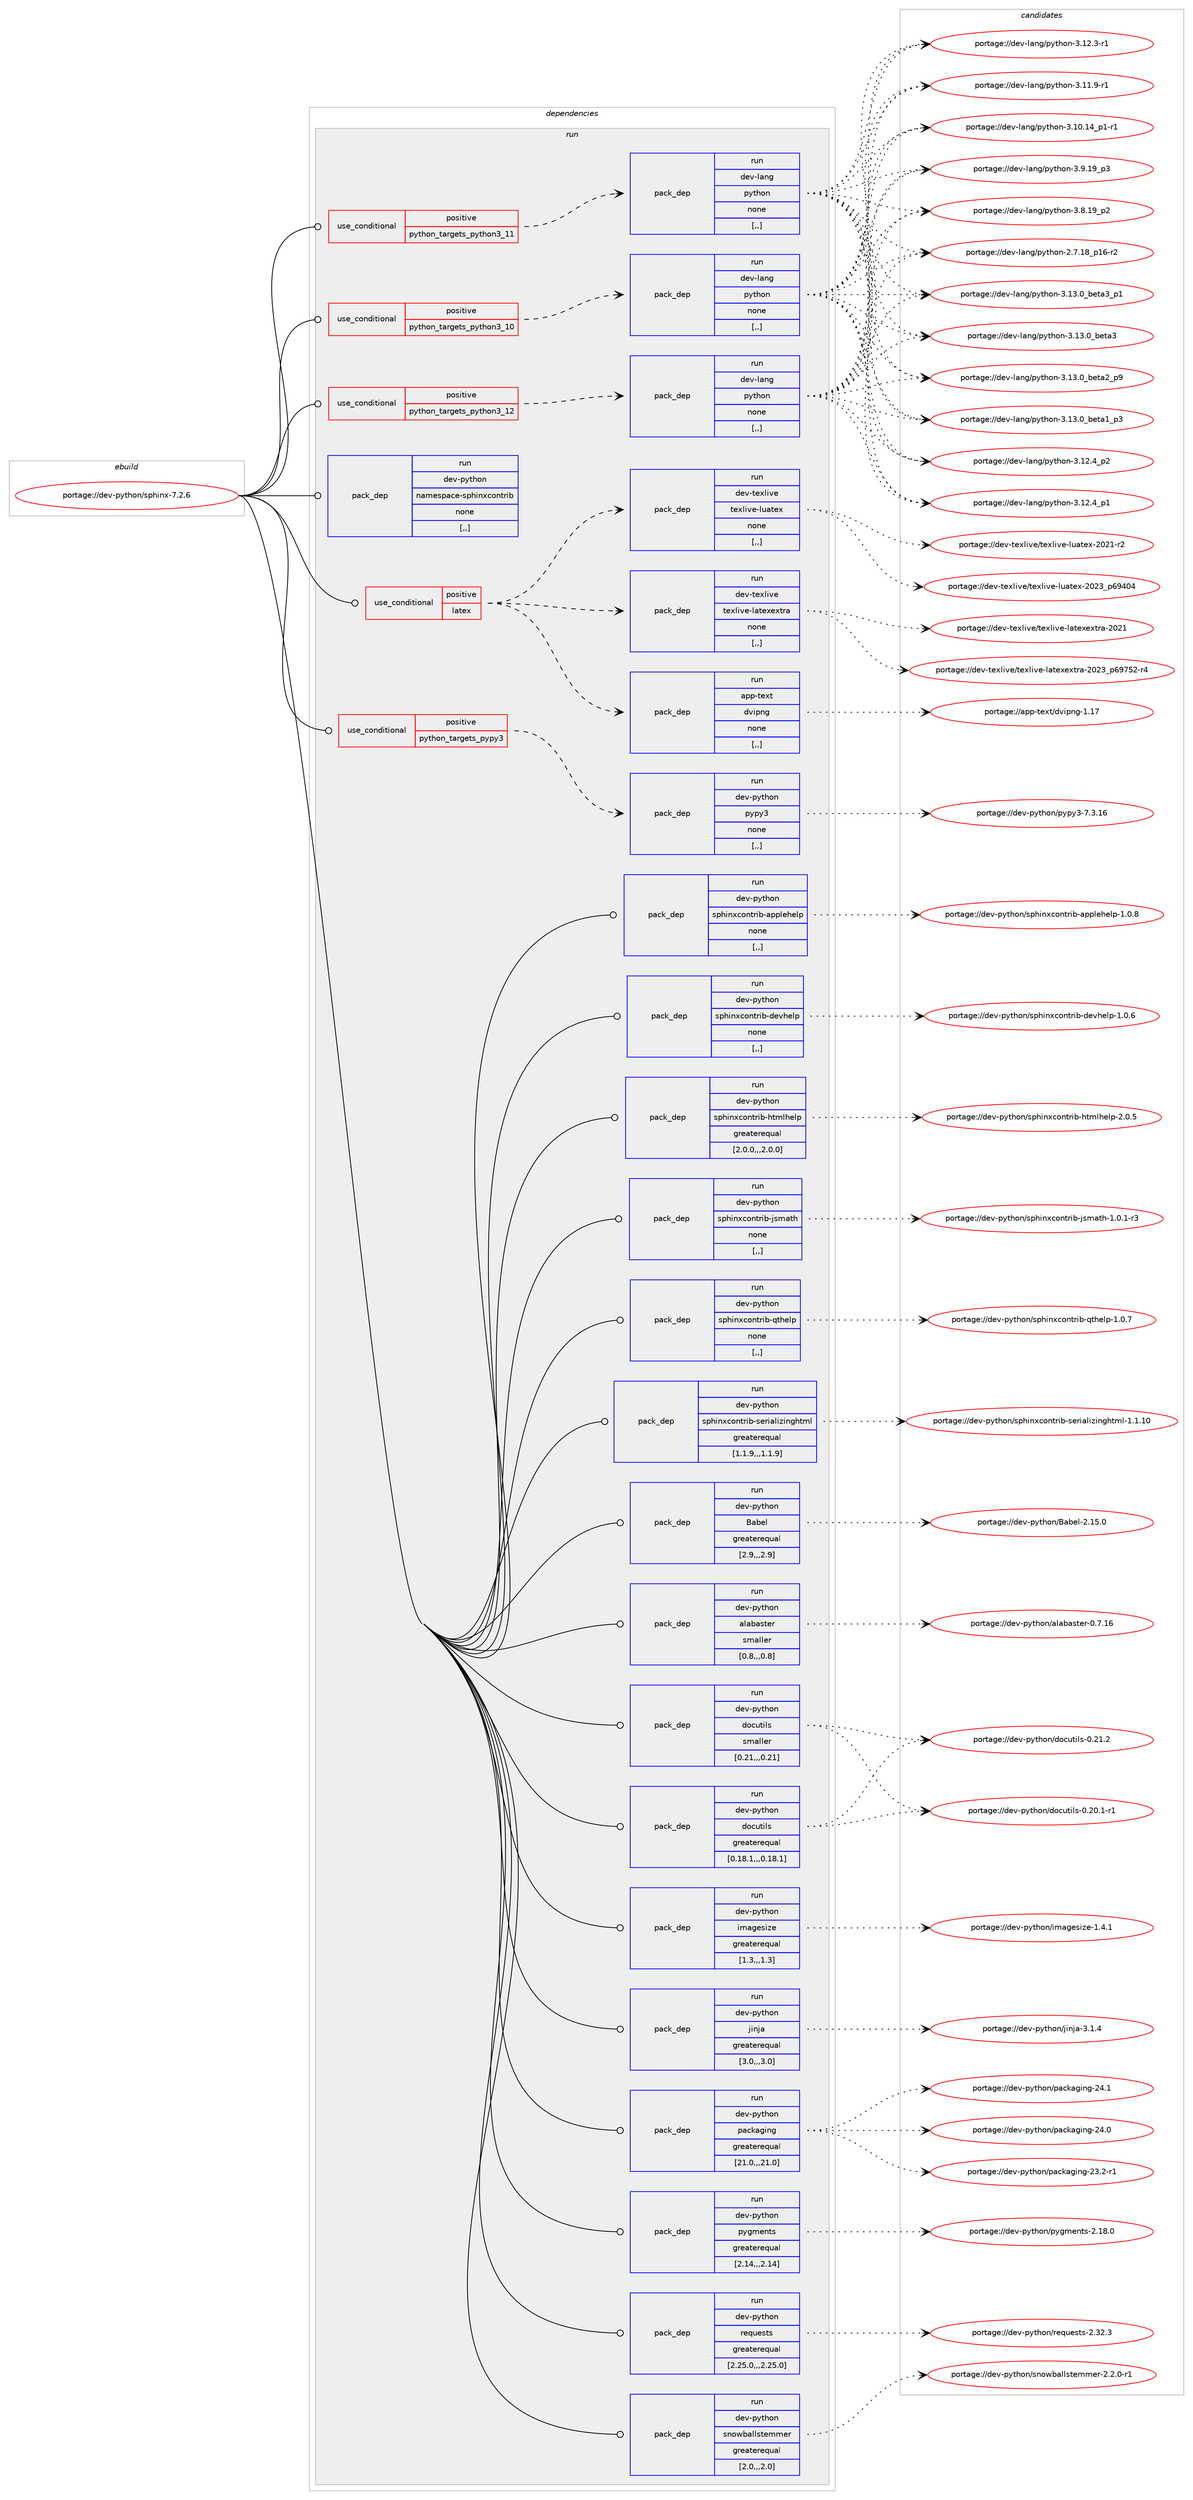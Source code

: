 digraph prolog {

# *************
# Graph options
# *************

newrank=true;
concentrate=true;
compound=true;
graph [rankdir=LR,fontname=Helvetica,fontsize=10,ranksep=1.5];#, ranksep=2.5, nodesep=0.2];
edge  [arrowhead=vee];
node  [fontname=Helvetica,fontsize=10];

# **********
# The ebuild
# **********

subgraph cluster_leftcol {
color=gray;
rank=same;
label=<<i>ebuild</i>>;
id [label="portage://dev-python/sphinx-7.2.6", color=red, width=4, href="../dev-python/sphinx-7.2.6.svg"];
}

# ****************
# The dependencies
# ****************

subgraph cluster_midcol {
color=gray;
label=<<i>dependencies</i>>;
subgraph cluster_compile {
fillcolor="#eeeeee";
style=filled;
label=<<i>compile</i>>;
}
subgraph cluster_compileandrun {
fillcolor="#eeeeee";
style=filled;
label=<<i>compile and run</i>>;
}
subgraph cluster_run {
fillcolor="#eeeeee";
style=filled;
label=<<i>run</i>>;
subgraph cond39345 {
dependency162600 [label=<<TABLE BORDER="0" CELLBORDER="1" CELLSPACING="0" CELLPADDING="4"><TR><TD ROWSPAN="3" CELLPADDING="10">use_conditional</TD></TR><TR><TD>positive</TD></TR><TR><TD>latex</TD></TR></TABLE>>, shape=none, color=red];
subgraph pack121995 {
dependency162601 [label=<<TABLE BORDER="0" CELLBORDER="1" CELLSPACING="0" CELLPADDING="4" WIDTH="220"><TR><TD ROWSPAN="6" CELLPADDING="30">pack_dep</TD></TR><TR><TD WIDTH="110">run</TD></TR><TR><TD>dev-texlive</TD></TR><TR><TD>texlive-latexextra</TD></TR><TR><TD>none</TD></TR><TR><TD>[,,]</TD></TR></TABLE>>, shape=none, color=blue];
}
dependency162600:e -> dependency162601:w [weight=20,style="dashed",arrowhead="vee"];
subgraph pack121996 {
dependency162602 [label=<<TABLE BORDER="0" CELLBORDER="1" CELLSPACING="0" CELLPADDING="4" WIDTH="220"><TR><TD ROWSPAN="6" CELLPADDING="30">pack_dep</TD></TR><TR><TD WIDTH="110">run</TD></TR><TR><TD>dev-texlive</TD></TR><TR><TD>texlive-luatex</TD></TR><TR><TD>none</TD></TR><TR><TD>[,,]</TD></TR></TABLE>>, shape=none, color=blue];
}
dependency162600:e -> dependency162602:w [weight=20,style="dashed",arrowhead="vee"];
subgraph pack121997 {
dependency162603 [label=<<TABLE BORDER="0" CELLBORDER="1" CELLSPACING="0" CELLPADDING="4" WIDTH="220"><TR><TD ROWSPAN="6" CELLPADDING="30">pack_dep</TD></TR><TR><TD WIDTH="110">run</TD></TR><TR><TD>app-text</TD></TR><TR><TD>dvipng</TD></TR><TR><TD>none</TD></TR><TR><TD>[,,]</TD></TR></TABLE>>, shape=none, color=blue];
}
dependency162600:e -> dependency162603:w [weight=20,style="dashed",arrowhead="vee"];
}
id:e -> dependency162600:w [weight=20,style="solid",arrowhead="odot"];
subgraph cond39346 {
dependency162604 [label=<<TABLE BORDER="0" CELLBORDER="1" CELLSPACING="0" CELLPADDING="4"><TR><TD ROWSPAN="3" CELLPADDING="10">use_conditional</TD></TR><TR><TD>positive</TD></TR><TR><TD>python_targets_pypy3</TD></TR></TABLE>>, shape=none, color=red];
subgraph pack121998 {
dependency162605 [label=<<TABLE BORDER="0" CELLBORDER="1" CELLSPACING="0" CELLPADDING="4" WIDTH="220"><TR><TD ROWSPAN="6" CELLPADDING="30">pack_dep</TD></TR><TR><TD WIDTH="110">run</TD></TR><TR><TD>dev-python</TD></TR><TR><TD>pypy3</TD></TR><TR><TD>none</TD></TR><TR><TD>[,,]</TD></TR></TABLE>>, shape=none, color=blue];
}
dependency162604:e -> dependency162605:w [weight=20,style="dashed",arrowhead="vee"];
}
id:e -> dependency162604:w [weight=20,style="solid",arrowhead="odot"];
subgraph cond39347 {
dependency162606 [label=<<TABLE BORDER="0" CELLBORDER="1" CELLSPACING="0" CELLPADDING="4"><TR><TD ROWSPAN="3" CELLPADDING="10">use_conditional</TD></TR><TR><TD>positive</TD></TR><TR><TD>python_targets_python3_10</TD></TR></TABLE>>, shape=none, color=red];
subgraph pack121999 {
dependency162607 [label=<<TABLE BORDER="0" CELLBORDER="1" CELLSPACING="0" CELLPADDING="4" WIDTH="220"><TR><TD ROWSPAN="6" CELLPADDING="30">pack_dep</TD></TR><TR><TD WIDTH="110">run</TD></TR><TR><TD>dev-lang</TD></TR><TR><TD>python</TD></TR><TR><TD>none</TD></TR><TR><TD>[,,]</TD></TR></TABLE>>, shape=none, color=blue];
}
dependency162606:e -> dependency162607:w [weight=20,style="dashed",arrowhead="vee"];
}
id:e -> dependency162606:w [weight=20,style="solid",arrowhead="odot"];
subgraph cond39348 {
dependency162608 [label=<<TABLE BORDER="0" CELLBORDER="1" CELLSPACING="0" CELLPADDING="4"><TR><TD ROWSPAN="3" CELLPADDING="10">use_conditional</TD></TR><TR><TD>positive</TD></TR><TR><TD>python_targets_python3_11</TD></TR></TABLE>>, shape=none, color=red];
subgraph pack122000 {
dependency162609 [label=<<TABLE BORDER="0" CELLBORDER="1" CELLSPACING="0" CELLPADDING="4" WIDTH="220"><TR><TD ROWSPAN="6" CELLPADDING="30">pack_dep</TD></TR><TR><TD WIDTH="110">run</TD></TR><TR><TD>dev-lang</TD></TR><TR><TD>python</TD></TR><TR><TD>none</TD></TR><TR><TD>[,,]</TD></TR></TABLE>>, shape=none, color=blue];
}
dependency162608:e -> dependency162609:w [weight=20,style="dashed",arrowhead="vee"];
}
id:e -> dependency162608:w [weight=20,style="solid",arrowhead="odot"];
subgraph cond39349 {
dependency162610 [label=<<TABLE BORDER="0" CELLBORDER="1" CELLSPACING="0" CELLPADDING="4"><TR><TD ROWSPAN="3" CELLPADDING="10">use_conditional</TD></TR><TR><TD>positive</TD></TR><TR><TD>python_targets_python3_12</TD></TR></TABLE>>, shape=none, color=red];
subgraph pack122001 {
dependency162611 [label=<<TABLE BORDER="0" CELLBORDER="1" CELLSPACING="0" CELLPADDING="4" WIDTH="220"><TR><TD ROWSPAN="6" CELLPADDING="30">pack_dep</TD></TR><TR><TD WIDTH="110">run</TD></TR><TR><TD>dev-lang</TD></TR><TR><TD>python</TD></TR><TR><TD>none</TD></TR><TR><TD>[,,]</TD></TR></TABLE>>, shape=none, color=blue];
}
dependency162610:e -> dependency162611:w [weight=20,style="dashed",arrowhead="vee"];
}
id:e -> dependency162610:w [weight=20,style="solid",arrowhead="odot"];
subgraph pack122002 {
dependency162612 [label=<<TABLE BORDER="0" CELLBORDER="1" CELLSPACING="0" CELLPADDING="4" WIDTH="220"><TR><TD ROWSPAN="6" CELLPADDING="30">pack_dep</TD></TR><TR><TD WIDTH="110">run</TD></TR><TR><TD>dev-python</TD></TR><TR><TD>Babel</TD></TR><TR><TD>greaterequal</TD></TR><TR><TD>[2.9,,,2.9]</TD></TR></TABLE>>, shape=none, color=blue];
}
id:e -> dependency162612:w [weight=20,style="solid",arrowhead="odot"];
subgraph pack122003 {
dependency162613 [label=<<TABLE BORDER="0" CELLBORDER="1" CELLSPACING="0" CELLPADDING="4" WIDTH="220"><TR><TD ROWSPAN="6" CELLPADDING="30">pack_dep</TD></TR><TR><TD WIDTH="110">run</TD></TR><TR><TD>dev-python</TD></TR><TR><TD>alabaster</TD></TR><TR><TD>smaller</TD></TR><TR><TD>[0.8,,,0.8]</TD></TR></TABLE>>, shape=none, color=blue];
}
id:e -> dependency162613:w [weight=20,style="solid",arrowhead="odot"];
subgraph pack122004 {
dependency162614 [label=<<TABLE BORDER="0" CELLBORDER="1" CELLSPACING="0" CELLPADDING="4" WIDTH="220"><TR><TD ROWSPAN="6" CELLPADDING="30">pack_dep</TD></TR><TR><TD WIDTH="110">run</TD></TR><TR><TD>dev-python</TD></TR><TR><TD>docutils</TD></TR><TR><TD>greaterequal</TD></TR><TR><TD>[0.18.1,,,0.18.1]</TD></TR></TABLE>>, shape=none, color=blue];
}
id:e -> dependency162614:w [weight=20,style="solid",arrowhead="odot"];
subgraph pack122005 {
dependency162615 [label=<<TABLE BORDER="0" CELLBORDER="1" CELLSPACING="0" CELLPADDING="4" WIDTH="220"><TR><TD ROWSPAN="6" CELLPADDING="30">pack_dep</TD></TR><TR><TD WIDTH="110">run</TD></TR><TR><TD>dev-python</TD></TR><TR><TD>docutils</TD></TR><TR><TD>smaller</TD></TR><TR><TD>[0.21,,,0.21]</TD></TR></TABLE>>, shape=none, color=blue];
}
id:e -> dependency162615:w [weight=20,style="solid",arrowhead="odot"];
subgraph pack122006 {
dependency162616 [label=<<TABLE BORDER="0" CELLBORDER="1" CELLSPACING="0" CELLPADDING="4" WIDTH="220"><TR><TD ROWSPAN="6" CELLPADDING="30">pack_dep</TD></TR><TR><TD WIDTH="110">run</TD></TR><TR><TD>dev-python</TD></TR><TR><TD>imagesize</TD></TR><TR><TD>greaterequal</TD></TR><TR><TD>[1.3,,,1.3]</TD></TR></TABLE>>, shape=none, color=blue];
}
id:e -> dependency162616:w [weight=20,style="solid",arrowhead="odot"];
subgraph pack122007 {
dependency162617 [label=<<TABLE BORDER="0" CELLBORDER="1" CELLSPACING="0" CELLPADDING="4" WIDTH="220"><TR><TD ROWSPAN="6" CELLPADDING="30">pack_dep</TD></TR><TR><TD WIDTH="110">run</TD></TR><TR><TD>dev-python</TD></TR><TR><TD>jinja</TD></TR><TR><TD>greaterequal</TD></TR><TR><TD>[3.0,,,3.0]</TD></TR></TABLE>>, shape=none, color=blue];
}
id:e -> dependency162617:w [weight=20,style="solid",arrowhead="odot"];
subgraph pack122008 {
dependency162618 [label=<<TABLE BORDER="0" CELLBORDER="1" CELLSPACING="0" CELLPADDING="4" WIDTH="220"><TR><TD ROWSPAN="6" CELLPADDING="30">pack_dep</TD></TR><TR><TD WIDTH="110">run</TD></TR><TR><TD>dev-python</TD></TR><TR><TD>packaging</TD></TR><TR><TD>greaterequal</TD></TR><TR><TD>[21.0,,,21.0]</TD></TR></TABLE>>, shape=none, color=blue];
}
id:e -> dependency162618:w [weight=20,style="solid",arrowhead="odot"];
subgraph pack122009 {
dependency162619 [label=<<TABLE BORDER="0" CELLBORDER="1" CELLSPACING="0" CELLPADDING="4" WIDTH="220"><TR><TD ROWSPAN="6" CELLPADDING="30">pack_dep</TD></TR><TR><TD WIDTH="110">run</TD></TR><TR><TD>dev-python</TD></TR><TR><TD>pygments</TD></TR><TR><TD>greaterequal</TD></TR><TR><TD>[2.14,,,2.14]</TD></TR></TABLE>>, shape=none, color=blue];
}
id:e -> dependency162619:w [weight=20,style="solid",arrowhead="odot"];
subgraph pack122010 {
dependency162620 [label=<<TABLE BORDER="0" CELLBORDER="1" CELLSPACING="0" CELLPADDING="4" WIDTH="220"><TR><TD ROWSPAN="6" CELLPADDING="30">pack_dep</TD></TR><TR><TD WIDTH="110">run</TD></TR><TR><TD>dev-python</TD></TR><TR><TD>requests</TD></TR><TR><TD>greaterequal</TD></TR><TR><TD>[2.25.0,,,2.25.0]</TD></TR></TABLE>>, shape=none, color=blue];
}
id:e -> dependency162620:w [weight=20,style="solid",arrowhead="odot"];
subgraph pack122011 {
dependency162621 [label=<<TABLE BORDER="0" CELLBORDER="1" CELLSPACING="0" CELLPADDING="4" WIDTH="220"><TR><TD ROWSPAN="6" CELLPADDING="30">pack_dep</TD></TR><TR><TD WIDTH="110">run</TD></TR><TR><TD>dev-python</TD></TR><TR><TD>snowballstemmer</TD></TR><TR><TD>greaterequal</TD></TR><TR><TD>[2.0,,,2.0]</TD></TR></TABLE>>, shape=none, color=blue];
}
id:e -> dependency162621:w [weight=20,style="solid",arrowhead="odot"];
subgraph pack122012 {
dependency162622 [label=<<TABLE BORDER="0" CELLBORDER="1" CELLSPACING="0" CELLPADDING="4" WIDTH="220"><TR><TD ROWSPAN="6" CELLPADDING="30">pack_dep</TD></TR><TR><TD WIDTH="110">run</TD></TR><TR><TD>dev-python</TD></TR><TR><TD>sphinxcontrib-applehelp</TD></TR><TR><TD>none</TD></TR><TR><TD>[,,]</TD></TR></TABLE>>, shape=none, color=blue];
}
id:e -> dependency162622:w [weight=20,style="solid",arrowhead="odot"];
subgraph pack122013 {
dependency162623 [label=<<TABLE BORDER="0" CELLBORDER="1" CELLSPACING="0" CELLPADDING="4" WIDTH="220"><TR><TD ROWSPAN="6" CELLPADDING="30">pack_dep</TD></TR><TR><TD WIDTH="110">run</TD></TR><TR><TD>dev-python</TD></TR><TR><TD>sphinxcontrib-devhelp</TD></TR><TR><TD>none</TD></TR><TR><TD>[,,]</TD></TR></TABLE>>, shape=none, color=blue];
}
id:e -> dependency162623:w [weight=20,style="solid",arrowhead="odot"];
subgraph pack122014 {
dependency162624 [label=<<TABLE BORDER="0" CELLBORDER="1" CELLSPACING="0" CELLPADDING="4" WIDTH="220"><TR><TD ROWSPAN="6" CELLPADDING="30">pack_dep</TD></TR><TR><TD WIDTH="110">run</TD></TR><TR><TD>dev-python</TD></TR><TR><TD>sphinxcontrib-htmlhelp</TD></TR><TR><TD>greaterequal</TD></TR><TR><TD>[2.0.0,,,2.0.0]</TD></TR></TABLE>>, shape=none, color=blue];
}
id:e -> dependency162624:w [weight=20,style="solid",arrowhead="odot"];
subgraph pack122015 {
dependency162625 [label=<<TABLE BORDER="0" CELLBORDER="1" CELLSPACING="0" CELLPADDING="4" WIDTH="220"><TR><TD ROWSPAN="6" CELLPADDING="30">pack_dep</TD></TR><TR><TD WIDTH="110">run</TD></TR><TR><TD>dev-python</TD></TR><TR><TD>sphinxcontrib-jsmath</TD></TR><TR><TD>none</TD></TR><TR><TD>[,,]</TD></TR></TABLE>>, shape=none, color=blue];
}
id:e -> dependency162625:w [weight=20,style="solid",arrowhead="odot"];
subgraph pack122016 {
dependency162626 [label=<<TABLE BORDER="0" CELLBORDER="1" CELLSPACING="0" CELLPADDING="4" WIDTH="220"><TR><TD ROWSPAN="6" CELLPADDING="30">pack_dep</TD></TR><TR><TD WIDTH="110">run</TD></TR><TR><TD>dev-python</TD></TR><TR><TD>sphinxcontrib-qthelp</TD></TR><TR><TD>none</TD></TR><TR><TD>[,,]</TD></TR></TABLE>>, shape=none, color=blue];
}
id:e -> dependency162626:w [weight=20,style="solid",arrowhead="odot"];
subgraph pack122017 {
dependency162627 [label=<<TABLE BORDER="0" CELLBORDER="1" CELLSPACING="0" CELLPADDING="4" WIDTH="220"><TR><TD ROWSPAN="6" CELLPADDING="30">pack_dep</TD></TR><TR><TD WIDTH="110">run</TD></TR><TR><TD>dev-python</TD></TR><TR><TD>sphinxcontrib-serializinghtml</TD></TR><TR><TD>greaterequal</TD></TR><TR><TD>[1.1.9,,,1.1.9]</TD></TR></TABLE>>, shape=none, color=blue];
}
id:e -> dependency162627:w [weight=20,style="solid",arrowhead="odot"];
subgraph pack122018 {
dependency162628 [label=<<TABLE BORDER="0" CELLBORDER="1" CELLSPACING="0" CELLPADDING="4" WIDTH="220"><TR><TD ROWSPAN="6" CELLPADDING="30">pack_dep</TD></TR><TR><TD WIDTH="110">run</TD></TR><TR><TD>dev-python</TD></TR><TR><TD>namespace-sphinxcontrib</TD></TR><TR><TD>none</TD></TR><TR><TD>[,,]</TD></TR></TABLE>>, shape=none, color=blue];
}
id:e -> dependency162628:w [weight=20,style="solid",arrowhead="odot"];
}
}

# **************
# The candidates
# **************

subgraph cluster_choices {
rank=same;
color=gray;
label=<<i>candidates</i>>;

subgraph choice121995 {
color=black;
nodesep=1;
choice100101118451161011201081051181014711610112010810511810145108971161011201011201161149745504850519511254575553504511452 [label="portage://dev-texlive/texlive-latexextra-2023_p69752-r4", color=red, width=4,href="../dev-texlive/texlive-latexextra-2023_p69752-r4.svg"];
choice10010111845116101120108105118101471161011201081051181014510897116101120101120116114974550485049 [label="portage://dev-texlive/texlive-latexextra-2021", color=red, width=4,href="../dev-texlive/texlive-latexextra-2021.svg"];
dependency162601:e -> choice100101118451161011201081051181014711610112010810511810145108971161011201011201161149745504850519511254575553504511452:w [style=dotted,weight="100"];
dependency162601:e -> choice10010111845116101120108105118101471161011201081051181014510897116101120101120116114974550485049:w [style=dotted,weight="100"];
}
subgraph choice121996 {
color=black;
nodesep=1;
choice100101118451161011201081051181014711610112010810511810145108117971161011204550485051951125457524852 [label="portage://dev-texlive/texlive-luatex-2023_p69404", color=red, width=4,href="../dev-texlive/texlive-luatex-2023_p69404.svg"];
choice1001011184511610112010810511810147116101120108105118101451081179711610112045504850494511450 [label="portage://dev-texlive/texlive-luatex-2021-r2", color=red, width=4,href="../dev-texlive/texlive-luatex-2021-r2.svg"];
dependency162602:e -> choice100101118451161011201081051181014711610112010810511810145108117971161011204550485051951125457524852:w [style=dotted,weight="100"];
dependency162602:e -> choice1001011184511610112010810511810147116101120108105118101451081179711610112045504850494511450:w [style=dotted,weight="100"];
}
subgraph choice121997 {
color=black;
nodesep=1;
choice9711211245116101120116471001181051121101034549464955 [label="portage://app-text/dvipng-1.17", color=red, width=4,href="../app-text/dvipng-1.17.svg"];
dependency162603:e -> choice9711211245116101120116471001181051121101034549464955:w [style=dotted,weight="100"];
}
subgraph choice121998 {
color=black;
nodesep=1;
choice10010111845112121116104111110471121211121215145554651464954 [label="portage://dev-python/pypy3-7.3.16", color=red, width=4,href="../dev-python/pypy3-7.3.16.svg"];
dependency162605:e -> choice10010111845112121116104111110471121211121215145554651464954:w [style=dotted,weight="100"];
}
subgraph choice121999 {
color=black;
nodesep=1;
choice10010111845108971101034711212111610411111045514649514648959810111697519511249 [label="portage://dev-lang/python-3.13.0_beta3_p1", color=red, width=4,href="../dev-lang/python-3.13.0_beta3_p1.svg"];
choice1001011184510897110103471121211161041111104551464951464895981011169751 [label="portage://dev-lang/python-3.13.0_beta3", color=red, width=4,href="../dev-lang/python-3.13.0_beta3.svg"];
choice10010111845108971101034711212111610411111045514649514648959810111697509511257 [label="portage://dev-lang/python-3.13.0_beta2_p9", color=red, width=4,href="../dev-lang/python-3.13.0_beta2_p9.svg"];
choice10010111845108971101034711212111610411111045514649514648959810111697499511251 [label="portage://dev-lang/python-3.13.0_beta1_p3", color=red, width=4,href="../dev-lang/python-3.13.0_beta1_p3.svg"];
choice100101118451089711010347112121116104111110455146495046529511250 [label="portage://dev-lang/python-3.12.4_p2", color=red, width=4,href="../dev-lang/python-3.12.4_p2.svg"];
choice100101118451089711010347112121116104111110455146495046529511249 [label="portage://dev-lang/python-3.12.4_p1", color=red, width=4,href="../dev-lang/python-3.12.4_p1.svg"];
choice100101118451089711010347112121116104111110455146495046514511449 [label="portage://dev-lang/python-3.12.3-r1", color=red, width=4,href="../dev-lang/python-3.12.3-r1.svg"];
choice100101118451089711010347112121116104111110455146494946574511449 [label="portage://dev-lang/python-3.11.9-r1", color=red, width=4,href="../dev-lang/python-3.11.9-r1.svg"];
choice100101118451089711010347112121116104111110455146494846495295112494511449 [label="portage://dev-lang/python-3.10.14_p1-r1", color=red, width=4,href="../dev-lang/python-3.10.14_p1-r1.svg"];
choice100101118451089711010347112121116104111110455146574649579511251 [label="portage://dev-lang/python-3.9.19_p3", color=red, width=4,href="../dev-lang/python-3.9.19_p3.svg"];
choice100101118451089711010347112121116104111110455146564649579511250 [label="portage://dev-lang/python-3.8.19_p2", color=red, width=4,href="../dev-lang/python-3.8.19_p2.svg"];
choice100101118451089711010347112121116104111110455046554649569511249544511450 [label="portage://dev-lang/python-2.7.18_p16-r2", color=red, width=4,href="../dev-lang/python-2.7.18_p16-r2.svg"];
dependency162607:e -> choice10010111845108971101034711212111610411111045514649514648959810111697519511249:w [style=dotted,weight="100"];
dependency162607:e -> choice1001011184510897110103471121211161041111104551464951464895981011169751:w [style=dotted,weight="100"];
dependency162607:e -> choice10010111845108971101034711212111610411111045514649514648959810111697509511257:w [style=dotted,weight="100"];
dependency162607:e -> choice10010111845108971101034711212111610411111045514649514648959810111697499511251:w [style=dotted,weight="100"];
dependency162607:e -> choice100101118451089711010347112121116104111110455146495046529511250:w [style=dotted,weight="100"];
dependency162607:e -> choice100101118451089711010347112121116104111110455146495046529511249:w [style=dotted,weight="100"];
dependency162607:e -> choice100101118451089711010347112121116104111110455146495046514511449:w [style=dotted,weight="100"];
dependency162607:e -> choice100101118451089711010347112121116104111110455146494946574511449:w [style=dotted,weight="100"];
dependency162607:e -> choice100101118451089711010347112121116104111110455146494846495295112494511449:w [style=dotted,weight="100"];
dependency162607:e -> choice100101118451089711010347112121116104111110455146574649579511251:w [style=dotted,weight="100"];
dependency162607:e -> choice100101118451089711010347112121116104111110455146564649579511250:w [style=dotted,weight="100"];
dependency162607:e -> choice100101118451089711010347112121116104111110455046554649569511249544511450:w [style=dotted,weight="100"];
}
subgraph choice122000 {
color=black;
nodesep=1;
choice10010111845108971101034711212111610411111045514649514648959810111697519511249 [label="portage://dev-lang/python-3.13.0_beta3_p1", color=red, width=4,href="../dev-lang/python-3.13.0_beta3_p1.svg"];
choice1001011184510897110103471121211161041111104551464951464895981011169751 [label="portage://dev-lang/python-3.13.0_beta3", color=red, width=4,href="../dev-lang/python-3.13.0_beta3.svg"];
choice10010111845108971101034711212111610411111045514649514648959810111697509511257 [label="portage://dev-lang/python-3.13.0_beta2_p9", color=red, width=4,href="../dev-lang/python-3.13.0_beta2_p9.svg"];
choice10010111845108971101034711212111610411111045514649514648959810111697499511251 [label="portage://dev-lang/python-3.13.0_beta1_p3", color=red, width=4,href="../dev-lang/python-3.13.0_beta1_p3.svg"];
choice100101118451089711010347112121116104111110455146495046529511250 [label="portage://dev-lang/python-3.12.4_p2", color=red, width=4,href="../dev-lang/python-3.12.4_p2.svg"];
choice100101118451089711010347112121116104111110455146495046529511249 [label="portage://dev-lang/python-3.12.4_p1", color=red, width=4,href="../dev-lang/python-3.12.4_p1.svg"];
choice100101118451089711010347112121116104111110455146495046514511449 [label="portage://dev-lang/python-3.12.3-r1", color=red, width=4,href="../dev-lang/python-3.12.3-r1.svg"];
choice100101118451089711010347112121116104111110455146494946574511449 [label="portage://dev-lang/python-3.11.9-r1", color=red, width=4,href="../dev-lang/python-3.11.9-r1.svg"];
choice100101118451089711010347112121116104111110455146494846495295112494511449 [label="portage://dev-lang/python-3.10.14_p1-r1", color=red, width=4,href="../dev-lang/python-3.10.14_p1-r1.svg"];
choice100101118451089711010347112121116104111110455146574649579511251 [label="portage://dev-lang/python-3.9.19_p3", color=red, width=4,href="../dev-lang/python-3.9.19_p3.svg"];
choice100101118451089711010347112121116104111110455146564649579511250 [label="portage://dev-lang/python-3.8.19_p2", color=red, width=4,href="../dev-lang/python-3.8.19_p2.svg"];
choice100101118451089711010347112121116104111110455046554649569511249544511450 [label="portage://dev-lang/python-2.7.18_p16-r2", color=red, width=4,href="../dev-lang/python-2.7.18_p16-r2.svg"];
dependency162609:e -> choice10010111845108971101034711212111610411111045514649514648959810111697519511249:w [style=dotted,weight="100"];
dependency162609:e -> choice1001011184510897110103471121211161041111104551464951464895981011169751:w [style=dotted,weight="100"];
dependency162609:e -> choice10010111845108971101034711212111610411111045514649514648959810111697509511257:w [style=dotted,weight="100"];
dependency162609:e -> choice10010111845108971101034711212111610411111045514649514648959810111697499511251:w [style=dotted,weight="100"];
dependency162609:e -> choice100101118451089711010347112121116104111110455146495046529511250:w [style=dotted,weight="100"];
dependency162609:e -> choice100101118451089711010347112121116104111110455146495046529511249:w [style=dotted,weight="100"];
dependency162609:e -> choice100101118451089711010347112121116104111110455146495046514511449:w [style=dotted,weight="100"];
dependency162609:e -> choice100101118451089711010347112121116104111110455146494946574511449:w [style=dotted,weight="100"];
dependency162609:e -> choice100101118451089711010347112121116104111110455146494846495295112494511449:w [style=dotted,weight="100"];
dependency162609:e -> choice100101118451089711010347112121116104111110455146574649579511251:w [style=dotted,weight="100"];
dependency162609:e -> choice100101118451089711010347112121116104111110455146564649579511250:w [style=dotted,weight="100"];
dependency162609:e -> choice100101118451089711010347112121116104111110455046554649569511249544511450:w [style=dotted,weight="100"];
}
subgraph choice122001 {
color=black;
nodesep=1;
choice10010111845108971101034711212111610411111045514649514648959810111697519511249 [label="portage://dev-lang/python-3.13.0_beta3_p1", color=red, width=4,href="../dev-lang/python-3.13.0_beta3_p1.svg"];
choice1001011184510897110103471121211161041111104551464951464895981011169751 [label="portage://dev-lang/python-3.13.0_beta3", color=red, width=4,href="../dev-lang/python-3.13.0_beta3.svg"];
choice10010111845108971101034711212111610411111045514649514648959810111697509511257 [label="portage://dev-lang/python-3.13.0_beta2_p9", color=red, width=4,href="../dev-lang/python-3.13.0_beta2_p9.svg"];
choice10010111845108971101034711212111610411111045514649514648959810111697499511251 [label="portage://dev-lang/python-3.13.0_beta1_p3", color=red, width=4,href="../dev-lang/python-3.13.0_beta1_p3.svg"];
choice100101118451089711010347112121116104111110455146495046529511250 [label="portage://dev-lang/python-3.12.4_p2", color=red, width=4,href="../dev-lang/python-3.12.4_p2.svg"];
choice100101118451089711010347112121116104111110455146495046529511249 [label="portage://dev-lang/python-3.12.4_p1", color=red, width=4,href="../dev-lang/python-3.12.4_p1.svg"];
choice100101118451089711010347112121116104111110455146495046514511449 [label="portage://dev-lang/python-3.12.3-r1", color=red, width=4,href="../dev-lang/python-3.12.3-r1.svg"];
choice100101118451089711010347112121116104111110455146494946574511449 [label="portage://dev-lang/python-3.11.9-r1", color=red, width=4,href="../dev-lang/python-3.11.9-r1.svg"];
choice100101118451089711010347112121116104111110455146494846495295112494511449 [label="portage://dev-lang/python-3.10.14_p1-r1", color=red, width=4,href="../dev-lang/python-3.10.14_p1-r1.svg"];
choice100101118451089711010347112121116104111110455146574649579511251 [label="portage://dev-lang/python-3.9.19_p3", color=red, width=4,href="../dev-lang/python-3.9.19_p3.svg"];
choice100101118451089711010347112121116104111110455146564649579511250 [label="portage://dev-lang/python-3.8.19_p2", color=red, width=4,href="../dev-lang/python-3.8.19_p2.svg"];
choice100101118451089711010347112121116104111110455046554649569511249544511450 [label="portage://dev-lang/python-2.7.18_p16-r2", color=red, width=4,href="../dev-lang/python-2.7.18_p16-r2.svg"];
dependency162611:e -> choice10010111845108971101034711212111610411111045514649514648959810111697519511249:w [style=dotted,weight="100"];
dependency162611:e -> choice1001011184510897110103471121211161041111104551464951464895981011169751:w [style=dotted,weight="100"];
dependency162611:e -> choice10010111845108971101034711212111610411111045514649514648959810111697509511257:w [style=dotted,weight="100"];
dependency162611:e -> choice10010111845108971101034711212111610411111045514649514648959810111697499511251:w [style=dotted,weight="100"];
dependency162611:e -> choice100101118451089711010347112121116104111110455146495046529511250:w [style=dotted,weight="100"];
dependency162611:e -> choice100101118451089711010347112121116104111110455146495046529511249:w [style=dotted,weight="100"];
dependency162611:e -> choice100101118451089711010347112121116104111110455146495046514511449:w [style=dotted,weight="100"];
dependency162611:e -> choice100101118451089711010347112121116104111110455146494946574511449:w [style=dotted,weight="100"];
dependency162611:e -> choice100101118451089711010347112121116104111110455146494846495295112494511449:w [style=dotted,weight="100"];
dependency162611:e -> choice100101118451089711010347112121116104111110455146574649579511251:w [style=dotted,weight="100"];
dependency162611:e -> choice100101118451089711010347112121116104111110455146564649579511250:w [style=dotted,weight="100"];
dependency162611:e -> choice100101118451089711010347112121116104111110455046554649569511249544511450:w [style=dotted,weight="100"];
}
subgraph choice122002 {
color=black;
nodesep=1;
choice100101118451121211161041111104766979810110845504649534648 [label="portage://dev-python/Babel-2.15.0", color=red, width=4,href="../dev-python/Babel-2.15.0.svg"];
dependency162612:e -> choice100101118451121211161041111104766979810110845504649534648:w [style=dotted,weight="100"];
}
subgraph choice122003 {
color=black;
nodesep=1;
choice10010111845112121116104111110479710897989711511610111445484655464954 [label="portage://dev-python/alabaster-0.7.16", color=red, width=4,href="../dev-python/alabaster-0.7.16.svg"];
dependency162613:e -> choice10010111845112121116104111110479710897989711511610111445484655464954:w [style=dotted,weight="100"];
}
subgraph choice122004 {
color=black;
nodesep=1;
choice10010111845112121116104111110471001119911711610510811545484650494650 [label="portage://dev-python/docutils-0.21.2", color=red, width=4,href="../dev-python/docutils-0.21.2.svg"];
choice100101118451121211161041111104710011199117116105108115454846504846494511449 [label="portage://dev-python/docutils-0.20.1-r1", color=red, width=4,href="../dev-python/docutils-0.20.1-r1.svg"];
dependency162614:e -> choice10010111845112121116104111110471001119911711610510811545484650494650:w [style=dotted,weight="100"];
dependency162614:e -> choice100101118451121211161041111104710011199117116105108115454846504846494511449:w [style=dotted,weight="100"];
}
subgraph choice122005 {
color=black;
nodesep=1;
choice10010111845112121116104111110471001119911711610510811545484650494650 [label="portage://dev-python/docutils-0.21.2", color=red, width=4,href="../dev-python/docutils-0.21.2.svg"];
choice100101118451121211161041111104710011199117116105108115454846504846494511449 [label="portage://dev-python/docutils-0.20.1-r1", color=red, width=4,href="../dev-python/docutils-0.20.1-r1.svg"];
dependency162615:e -> choice10010111845112121116104111110471001119911711610510811545484650494650:w [style=dotted,weight="100"];
dependency162615:e -> choice100101118451121211161041111104710011199117116105108115454846504846494511449:w [style=dotted,weight="100"];
}
subgraph choice122006 {
color=black;
nodesep=1;
choice100101118451121211161041111104710510997103101115105122101454946524649 [label="portage://dev-python/imagesize-1.4.1", color=red, width=4,href="../dev-python/imagesize-1.4.1.svg"];
dependency162616:e -> choice100101118451121211161041111104710510997103101115105122101454946524649:w [style=dotted,weight="100"];
}
subgraph choice122007 {
color=black;
nodesep=1;
choice100101118451121211161041111104710610511010697455146494652 [label="portage://dev-python/jinja-3.1.4", color=red, width=4,href="../dev-python/jinja-3.1.4.svg"];
dependency162617:e -> choice100101118451121211161041111104710610511010697455146494652:w [style=dotted,weight="100"];
}
subgraph choice122008 {
color=black;
nodesep=1;
choice10010111845112121116104111110471129799107971031051101034550524649 [label="portage://dev-python/packaging-24.1", color=red, width=4,href="../dev-python/packaging-24.1.svg"];
choice10010111845112121116104111110471129799107971031051101034550524648 [label="portage://dev-python/packaging-24.0", color=red, width=4,href="../dev-python/packaging-24.0.svg"];
choice100101118451121211161041111104711297991079710310511010345505146504511449 [label="portage://dev-python/packaging-23.2-r1", color=red, width=4,href="../dev-python/packaging-23.2-r1.svg"];
dependency162618:e -> choice10010111845112121116104111110471129799107971031051101034550524649:w [style=dotted,weight="100"];
dependency162618:e -> choice10010111845112121116104111110471129799107971031051101034550524648:w [style=dotted,weight="100"];
dependency162618:e -> choice100101118451121211161041111104711297991079710310511010345505146504511449:w [style=dotted,weight="100"];
}
subgraph choice122009 {
color=black;
nodesep=1;
choice100101118451121211161041111104711212110310910111011611545504649564648 [label="portage://dev-python/pygments-2.18.0", color=red, width=4,href="../dev-python/pygments-2.18.0.svg"];
dependency162619:e -> choice100101118451121211161041111104711212110310910111011611545504649564648:w [style=dotted,weight="100"];
}
subgraph choice122010 {
color=black;
nodesep=1;
choice100101118451121211161041111104711410111311710111511611545504651504651 [label="portage://dev-python/requests-2.32.3", color=red, width=4,href="../dev-python/requests-2.32.3.svg"];
dependency162620:e -> choice100101118451121211161041111104711410111311710111511611545504651504651:w [style=dotted,weight="100"];
}
subgraph choice122011 {
color=black;
nodesep=1;
choice100101118451121211161041111104711511011111998971081081151161011091091011144550465046484511449 [label="portage://dev-python/snowballstemmer-2.2.0-r1", color=red, width=4,href="../dev-python/snowballstemmer-2.2.0-r1.svg"];
dependency162621:e -> choice100101118451121211161041111104711511011111998971081081151161011091091011144550465046484511449:w [style=dotted,weight="100"];
}
subgraph choice122012 {
color=black;
nodesep=1;
choice100101118451121211161041111104711511210410511012099111110116114105984597112112108101104101108112454946484656 [label="portage://dev-python/sphinxcontrib-applehelp-1.0.8", color=red, width=4,href="../dev-python/sphinxcontrib-applehelp-1.0.8.svg"];
dependency162622:e -> choice100101118451121211161041111104711511210410511012099111110116114105984597112112108101104101108112454946484656:w [style=dotted,weight="100"];
}
subgraph choice122013 {
color=black;
nodesep=1;
choice1001011184511212111610411111047115112104105110120991111101161141059845100101118104101108112454946484654 [label="portage://dev-python/sphinxcontrib-devhelp-1.0.6", color=red, width=4,href="../dev-python/sphinxcontrib-devhelp-1.0.6.svg"];
dependency162623:e -> choice1001011184511212111610411111047115112104105110120991111101161141059845100101118104101108112454946484654:w [style=dotted,weight="100"];
}
subgraph choice122014 {
color=black;
nodesep=1;
choice1001011184511212111610411111047115112104105110120991111101161141059845104116109108104101108112455046484653 [label="portage://dev-python/sphinxcontrib-htmlhelp-2.0.5", color=red, width=4,href="../dev-python/sphinxcontrib-htmlhelp-2.0.5.svg"];
dependency162624:e -> choice1001011184511212111610411111047115112104105110120991111101161141059845104116109108104101108112455046484653:w [style=dotted,weight="100"];
}
subgraph choice122015 {
color=black;
nodesep=1;
choice1001011184511212111610411111047115112104105110120991111101161141059845106115109971161044549464846494511451 [label="portage://dev-python/sphinxcontrib-jsmath-1.0.1-r3", color=red, width=4,href="../dev-python/sphinxcontrib-jsmath-1.0.1-r3.svg"];
dependency162625:e -> choice1001011184511212111610411111047115112104105110120991111101161141059845106115109971161044549464846494511451:w [style=dotted,weight="100"];
}
subgraph choice122016 {
color=black;
nodesep=1;
choice1001011184511212111610411111047115112104105110120991111101161141059845113116104101108112454946484655 [label="portage://dev-python/sphinxcontrib-qthelp-1.0.7", color=red, width=4,href="../dev-python/sphinxcontrib-qthelp-1.0.7.svg"];
dependency162626:e -> choice1001011184511212111610411111047115112104105110120991111101161141059845113116104101108112454946484655:w [style=dotted,weight="100"];
}
subgraph choice122017 {
color=black;
nodesep=1;
choice10010111845112121116104111110471151121041051101209911111011611410598451151011141059710810512210511010310411610910845494649464948 [label="portage://dev-python/sphinxcontrib-serializinghtml-1.1.10", color=red, width=4,href="../dev-python/sphinxcontrib-serializinghtml-1.1.10.svg"];
dependency162627:e -> choice10010111845112121116104111110471151121041051101209911111011611410598451151011141059710810512210511010310411610910845494649464948:w [style=dotted,weight="100"];
}
subgraph choice122018 {
color=black;
nodesep=1;
}
}

}
